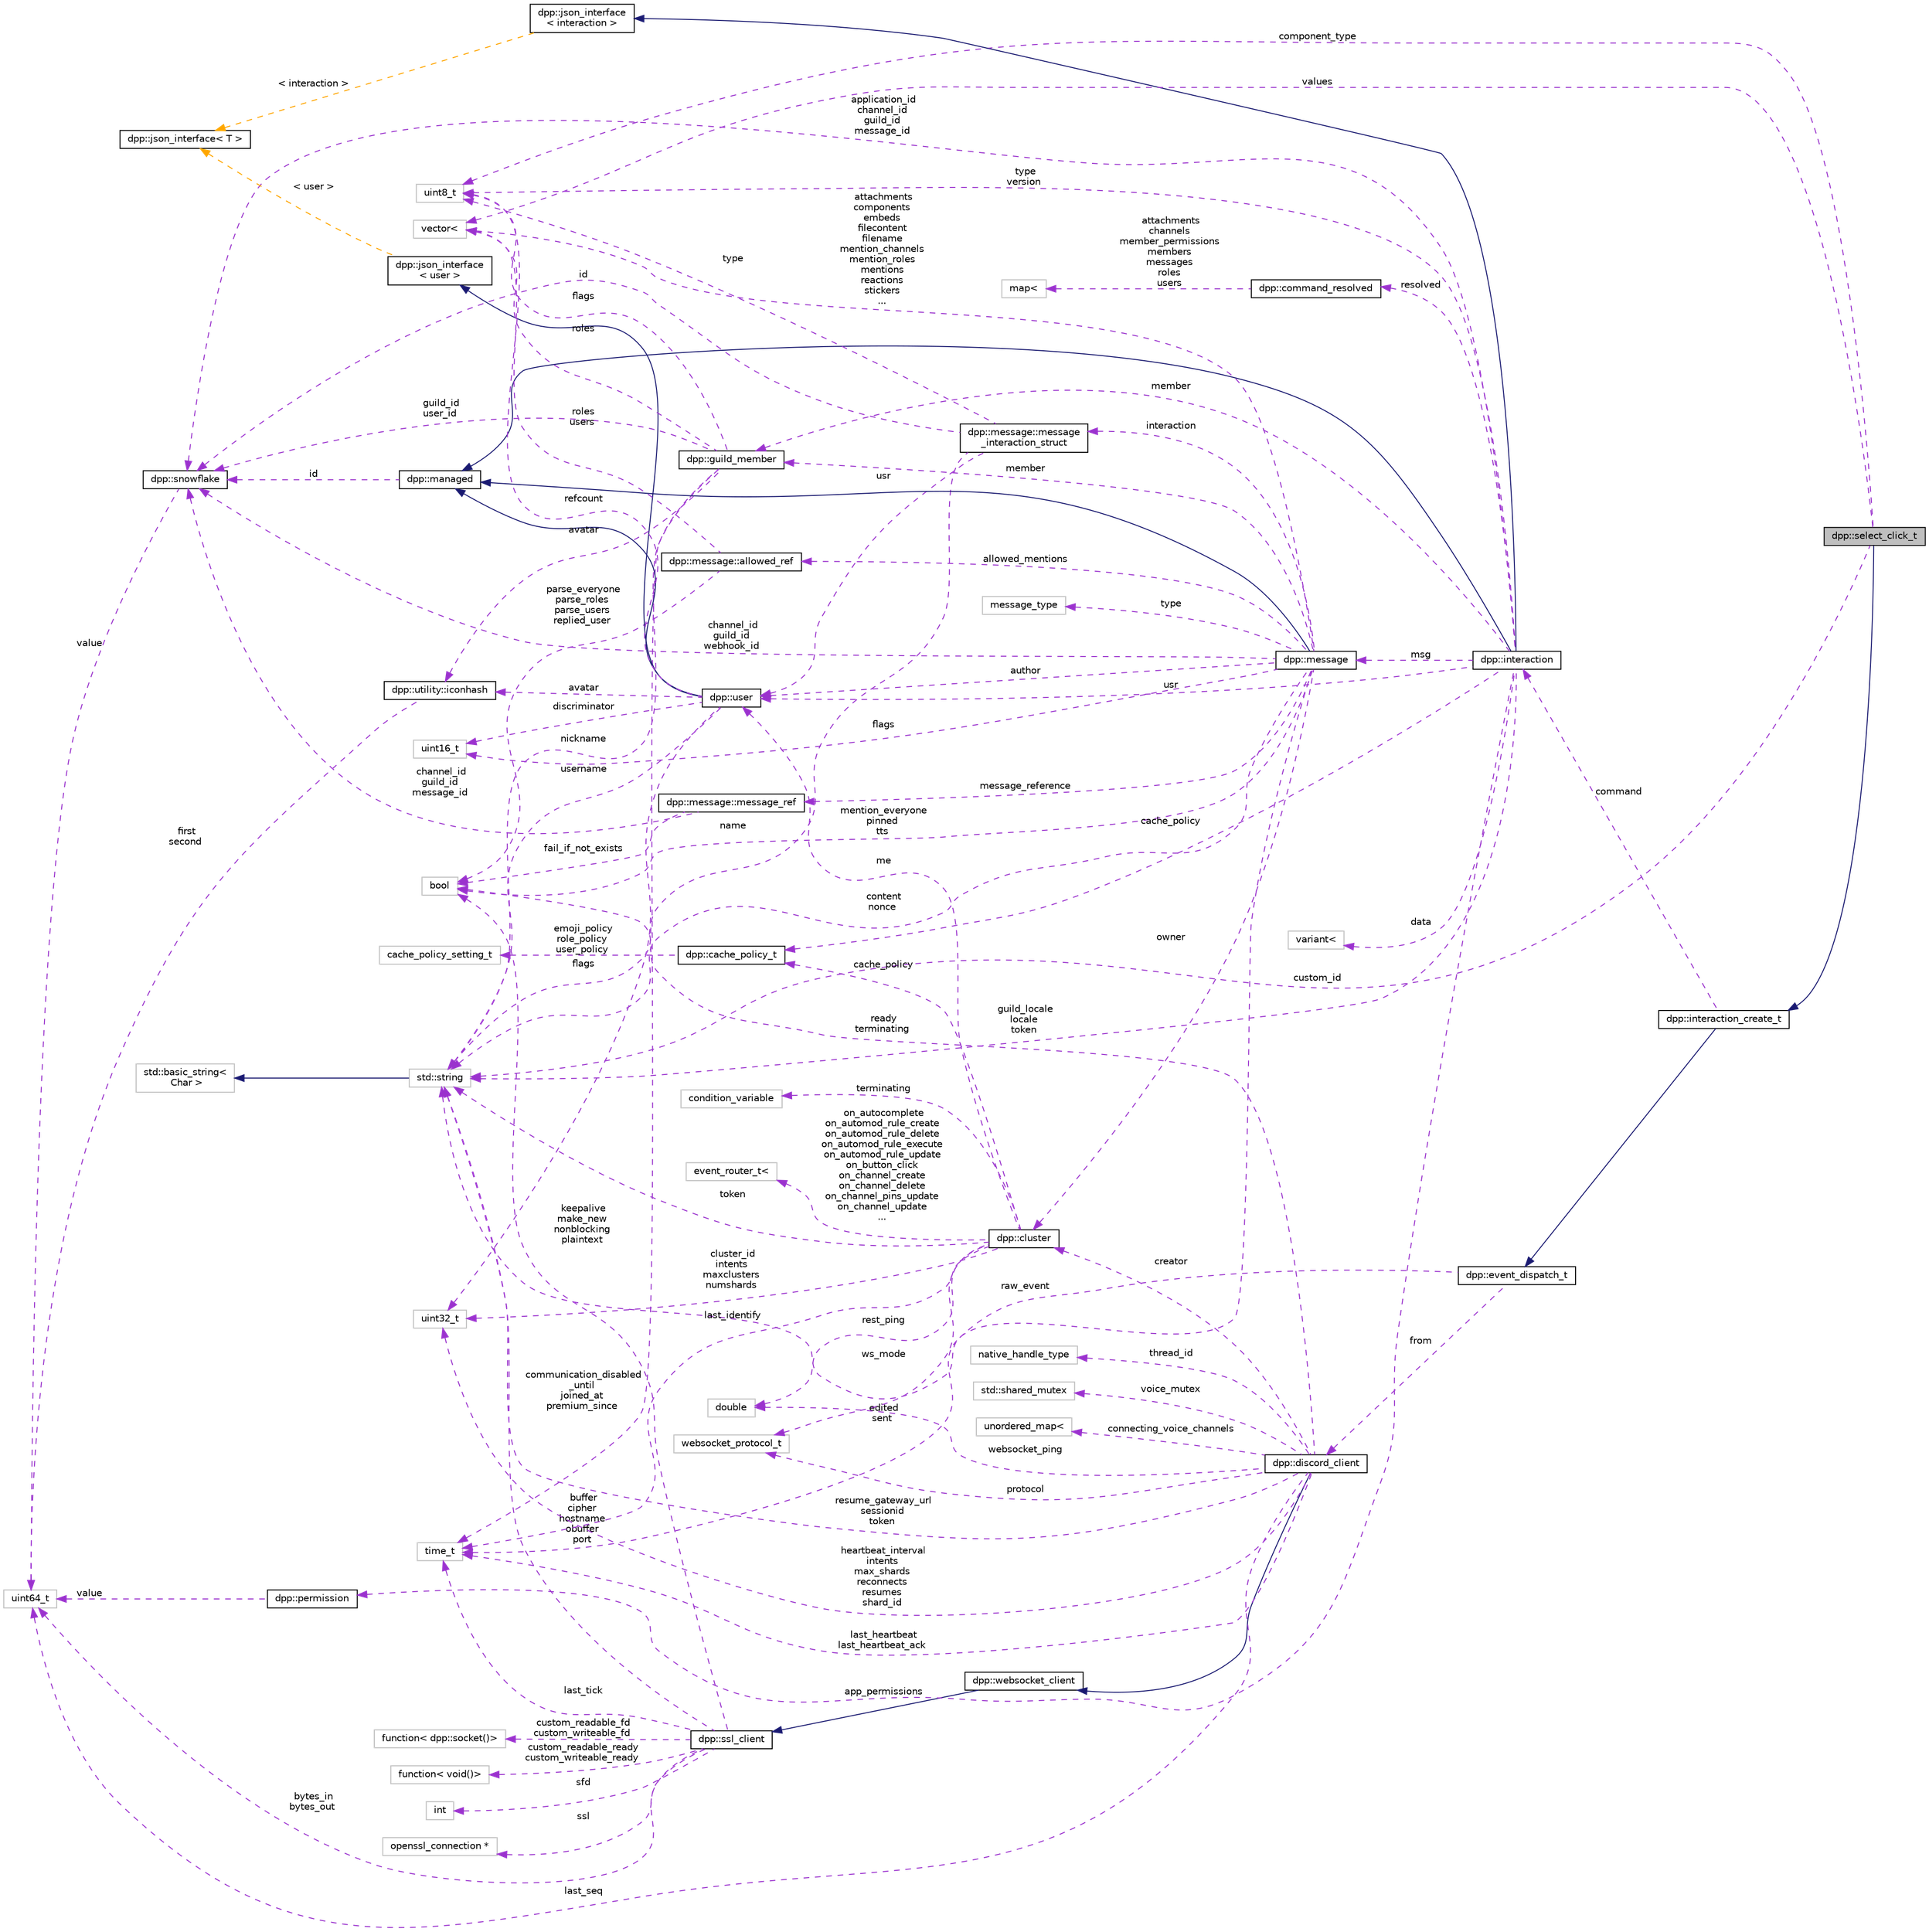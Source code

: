 digraph "dpp::select_click_t"
{
 // INTERACTIVE_SVG=YES
 // LATEX_PDF_SIZE
  bgcolor="transparent";
  edge [fontname="Helvetica",fontsize="10",labelfontname="Helvetica",labelfontsize="10"];
  node [fontname="Helvetica",fontsize="10",shape=record];
  rankdir="LR";
  Node1 [label="dpp::select_click_t",height=0.2,width=0.4,color="black", fillcolor="grey75", style="filled", fontcolor="black",tooltip="Click on select."];
  Node2 -> Node1 [dir="back",color="midnightblue",fontsize="10",style="solid",fontname="Helvetica"];
  Node2 [label="dpp::interaction_create_t",height=0.2,width=0.4,color="black",URL="$structdpp_1_1interaction__create__t.html",tooltip="Create interaction."];
  Node3 -> Node2 [dir="back",color="midnightblue",fontsize="10",style="solid",fontname="Helvetica"];
  Node3 [label="dpp::event_dispatch_t",height=0.2,width=0.4,color="black",URL="$structdpp_1_1event__dispatch__t.html",tooltip="Base event parameter struct. Each event you receive from the library will have its parameter derived ..."];
  Node4 -> Node3 [dir="back",color="darkorchid3",fontsize="10",style="dashed",label=" raw_event" ,fontname="Helvetica"];
  Node4 [label="std::string",height=0.2,width=0.4,color="grey75",tooltip=" "];
  Node5 -> Node4 [dir="back",color="midnightblue",fontsize="10",style="solid",fontname="Helvetica"];
  Node5 [label="std::basic_string\<\l Char \>",height=0.2,width=0.4,color="grey75",tooltip=" "];
  Node6 -> Node3 [dir="back",color="darkorchid3",fontsize="10",style="dashed",label=" from" ,fontname="Helvetica"];
  Node6 [label="dpp::discord_client",height=0.2,width=0.4,color="black",URL="$classdpp_1_1discord__client.html",tooltip="Implements a discord client. Each discord_client connects to one shard and derives from a websocket c..."];
  Node7 -> Node6 [dir="back",color="midnightblue",fontsize="10",style="solid",fontname="Helvetica"];
  Node7 [label="dpp::websocket_client",height=0.2,width=0.4,color="black",URL="$classdpp_1_1websocket__client.html",tooltip="Implements a websocket client based on the SSL client."];
  Node8 -> Node7 [dir="back",color="midnightblue",fontsize="10",style="solid",fontname="Helvetica"];
  Node8 [label="dpp::ssl_client",height=0.2,width=0.4,color="black",URL="$classdpp_1_1ssl__client.html",tooltip="Implements a simple non-blocking SSL stream client."];
  Node4 -> Node8 [dir="back",color="darkorchid3",fontsize="10",style="dashed",label=" buffer\ncipher\nhostname\nobuffer\nport" ,fontname="Helvetica"];
  Node9 -> Node8 [dir="back",color="darkorchid3",fontsize="10",style="dashed",label=" keepalive\nmake_new\nnonblocking\nplaintext" ,fontname="Helvetica"];
  Node9 [label="bool",height=0.2,width=0.4,color="grey75",tooltip=" "];
  Node10 -> Node8 [dir="back",color="darkorchid3",fontsize="10",style="dashed",label=" sfd" ,fontname="Helvetica"];
  Node10 [label="int",height=0.2,width=0.4,color="grey75",tooltip=" "];
  Node11 -> Node8 [dir="back",color="darkorchid3",fontsize="10",style="dashed",label=" ssl" ,fontname="Helvetica"];
  Node11 [label="openssl_connection *",height=0.2,width=0.4,color="grey75",tooltip=" "];
  Node12 -> Node8 [dir="back",color="darkorchid3",fontsize="10",style="dashed",label=" last_tick" ,fontname="Helvetica"];
  Node12 [label="time_t",height=0.2,width=0.4,color="grey75",tooltip=" "];
  Node13 -> Node8 [dir="back",color="darkorchid3",fontsize="10",style="dashed",label=" bytes_in\nbytes_out" ,fontname="Helvetica"];
  Node13 [label="uint64_t",height=0.2,width=0.4,color="grey75",tooltip=" "];
  Node14 -> Node8 [dir="back",color="darkorchid3",fontsize="10",style="dashed",label=" custom_readable_fd\ncustom_writeable_fd" ,fontname="Helvetica"];
  Node14 [label="function\< dpp::socket()\>",height=0.2,width=0.4,color="grey75",tooltip=" "];
  Node15 -> Node8 [dir="back",color="darkorchid3",fontsize="10",style="dashed",label=" custom_readable_ready\ncustom_writeable_ready" ,fontname="Helvetica"];
  Node15 [label="function\< void()\>",height=0.2,width=0.4,color="grey75",tooltip=" "];
  Node9 -> Node6 [dir="back",color="darkorchid3",fontsize="10",style="dashed",label=" ready\nterminating" ,fontname="Helvetica"];
  Node16 -> Node6 [dir="back",color="darkorchid3",fontsize="10",style="dashed",label=" creator" ,fontname="Helvetica"];
  Node16 [label="dpp::cluster",height=0.2,width=0.4,color="black",URL="$classdpp_1_1cluster.html",tooltip="The cluster class represents a group of shards and a command queue for sending and receiving commands..."];
  Node4 -> Node16 [dir="back",color="darkorchid3",fontsize="10",style="dashed",label=" token" ,fontname="Helvetica"];
  Node12 -> Node16 [dir="back",color="darkorchid3",fontsize="10",style="dashed",label=" last_identify" ,fontname="Helvetica"];
  Node17 -> Node16 [dir="back",color="darkorchid3",fontsize="10",style="dashed",label=" cluster_id\nintents\nmaxclusters\nnumshards" ,fontname="Helvetica"];
  Node17 [label="uint32_t",height=0.2,width=0.4,color="grey75",tooltip=" "];
  Node18 -> Node16 [dir="back",color="darkorchid3",fontsize="10",style="dashed",label=" rest_ping" ,fontname="Helvetica"];
  Node18 [label="double",height=0.2,width=0.4,color="grey75",tooltip=" "];
  Node19 -> Node16 [dir="back",color="darkorchid3",fontsize="10",style="dashed",label=" me" ,fontname="Helvetica"];
  Node19 [label="dpp::user",height=0.2,width=0.4,color="black",URL="$classdpp_1_1user.html",tooltip="Represents a user on discord. May or may not be a member of a dpp::guild."];
  Node20 -> Node19 [dir="back",color="midnightblue",fontsize="10",style="solid",fontname="Helvetica"];
  Node20 [label="dpp::managed",height=0.2,width=0.4,color="black",URL="$classdpp_1_1managed.html",tooltip="The managed class is the base class for various types that can be stored in a cache that are identifi..."];
  Node21 -> Node20 [dir="back",color="darkorchid3",fontsize="10",style="dashed",label=" id" ,fontname="Helvetica"];
  Node21 [label="dpp::snowflake",height=0.2,width=0.4,color="black",URL="$classdpp_1_1snowflake.html",tooltip="A container for a 64 bit unsigned value representing many things on discord. This value is known in d..."];
  Node13 -> Node21 [dir="back",color="darkorchid3",fontsize="10",style="dashed",label=" value" ,fontname="Helvetica"];
  Node22 -> Node19 [dir="back",color="midnightblue",fontsize="10",style="solid",fontname="Helvetica"];
  Node22 [label="dpp::json_interface\l\< user \>",height=0.2,width=0.4,color="black",URL="$structdpp_1_1json__interface.html",tooltip=" "];
  Node23 -> Node22 [dir="back",color="orange",fontsize="10",style="dashed",label=" \< user \>" ,fontname="Helvetica"];
  Node23 [label="dpp::json_interface\< T \>",height=0.2,width=0.4,color="black",URL="$structdpp_1_1json__interface.html",tooltip="Represents an interface for an object that can optionally implement functions for converting to and f..."];
  Node4 -> Node19 [dir="back",color="darkorchid3",fontsize="10",style="dashed",label=" username" ,fontname="Helvetica"];
  Node24 -> Node19 [dir="back",color="darkorchid3",fontsize="10",style="dashed",label=" avatar" ,fontname="Helvetica"];
  Node24 [label="dpp::utility::iconhash",height=0.2,width=0.4,color="black",URL="$structdpp_1_1utility_1_1iconhash.html",tooltip="Store a 128 bit icon hash (profile picture, server icon etc) as a 128 bit binary value made of two ui..."];
  Node13 -> Node24 [dir="back",color="darkorchid3",fontsize="10",style="dashed",label=" first\nsecond" ,fontname="Helvetica"];
  Node17 -> Node19 [dir="back",color="darkorchid3",fontsize="10",style="dashed",label=" flags" ,fontname="Helvetica"];
  Node25 -> Node19 [dir="back",color="darkorchid3",fontsize="10",style="dashed",label=" discriminator" ,fontname="Helvetica"];
  Node25 [label="uint16_t",height=0.2,width=0.4,color="grey75",tooltip=" "];
  Node26 -> Node19 [dir="back",color="darkorchid3",fontsize="10",style="dashed",label=" refcount" ,fontname="Helvetica"];
  Node26 [label="uint8_t",height=0.2,width=0.4,color="grey75",tooltip=" "];
  Node27 -> Node16 [dir="back",color="darkorchid3",fontsize="10",style="dashed",label=" cache_policy" ,fontname="Helvetica"];
  Node27 [label="dpp::cache_policy_t",height=0.2,width=0.4,color="black",URL="$structdpp_1_1cache__policy__t.html",tooltip="Represents the caching policy of the cluster."];
  Node28 -> Node27 [dir="back",color="darkorchid3",fontsize="10",style="dashed",label=" emoji_policy\nrole_policy\nuser_policy" ,fontname="Helvetica"];
  Node28 [label="cache_policy_setting_t",height=0.2,width=0.4,color="grey75",tooltip=" "];
  Node29 -> Node16 [dir="back",color="darkorchid3",fontsize="10",style="dashed",label=" ws_mode" ,fontname="Helvetica"];
  Node29 [label="websocket_protocol_t",height=0.2,width=0.4,color="grey75",tooltip=" "];
  Node30 -> Node16 [dir="back",color="darkorchid3",fontsize="10",style="dashed",label=" terminating" ,fontname="Helvetica"];
  Node30 [label="condition_variable",height=0.2,width=0.4,color="grey75",tooltip=" "];
  Node31 -> Node16 [dir="back",color="darkorchid3",fontsize="10",style="dashed",label=" on_autocomplete\non_automod_rule_create\non_automod_rule_delete\non_automod_rule_execute\non_automod_rule_update\non_button_click\non_channel_create\non_channel_delete\non_channel_pins_update\non_channel_update\n..." ,fontname="Helvetica"];
  Node31 [label="event_router_t\<",height=0.2,width=0.4,color="grey75",tooltip=" "];
  Node17 -> Node6 [dir="back",color="darkorchid3",fontsize="10",style="dashed",label=" heartbeat_interval\nintents\nmax_shards\nreconnects\nresumes\nshard_id" ,fontname="Helvetica"];
  Node12 -> Node6 [dir="back",color="darkorchid3",fontsize="10",style="dashed",label=" last_heartbeat\nlast_heartbeat_ack" ,fontname="Helvetica"];
  Node32 -> Node6 [dir="back",color="darkorchid3",fontsize="10",style="dashed",label=" thread_id" ,fontname="Helvetica"];
  Node32 [label="native_handle_type",height=0.2,width=0.4,color="grey75",tooltip=" "];
  Node13 -> Node6 [dir="back",color="darkorchid3",fontsize="10",style="dashed",label=" last_seq" ,fontname="Helvetica"];
  Node4 -> Node6 [dir="back",color="darkorchid3",fontsize="10",style="dashed",label=" resume_gateway_url\nsessionid\ntoken" ,fontname="Helvetica"];
  Node33 -> Node6 [dir="back",color="darkorchid3",fontsize="10",style="dashed",label=" voice_mutex" ,fontname="Helvetica"];
  Node33 [label="std::shared_mutex",height=0.2,width=0.4,color="grey75",tooltip=" "];
  Node18 -> Node6 [dir="back",color="darkorchid3",fontsize="10",style="dashed",label=" websocket_ping" ,fontname="Helvetica"];
  Node29 -> Node6 [dir="back",color="darkorchid3",fontsize="10",style="dashed",label=" protocol" ,fontname="Helvetica"];
  Node34 -> Node6 [dir="back",color="darkorchid3",fontsize="10",style="dashed",label=" connecting_voice_channels" ,fontname="Helvetica"];
  Node34 [label="unordered_map\<",height=0.2,width=0.4,color="grey75",tooltip=" "];
  Node35 -> Node2 [dir="back",color="darkorchid3",fontsize="10",style="dashed",label=" command" ,fontname="Helvetica"];
  Node35 [label="dpp::interaction",height=0.2,width=0.4,color="black",URL="$classdpp_1_1interaction.html",tooltip="An interaction represents a user running a command and arrives via the dpp::cluster::on_interaction_c..."];
  Node20 -> Node35 [dir="back",color="midnightblue",fontsize="10",style="solid",fontname="Helvetica"];
  Node36 -> Node35 [dir="back",color="midnightblue",fontsize="10",style="solid",fontname="Helvetica"];
  Node36 [label="dpp::json_interface\l\< interaction \>",height=0.2,width=0.4,color="black",URL="$structdpp_1_1json__interface.html",tooltip=" "];
  Node23 -> Node36 [dir="back",color="orange",fontsize="10",style="dashed",label=" \< interaction \>" ,fontname="Helvetica"];
  Node21 -> Node35 [dir="back",color="darkorchid3",fontsize="10",style="dashed",label=" application_id\nchannel_id\nguild_id\nmessage_id" ,fontname="Helvetica"];
  Node26 -> Node35 [dir="back",color="darkorchid3",fontsize="10",style="dashed",label=" type\nversion" ,fontname="Helvetica"];
  Node37 -> Node35 [dir="back",color="darkorchid3",fontsize="10",style="dashed",label=" data" ,fontname="Helvetica"];
  Node37 [label="variant\<",height=0.2,width=0.4,color="grey75",tooltip=" "];
  Node38 -> Node35 [dir="back",color="darkorchid3",fontsize="10",style="dashed",label=" app_permissions" ,fontname="Helvetica"];
  Node38 [label="dpp::permission",height=0.2,width=0.4,color="black",URL="$classdpp_1_1permission.html",tooltip="Represents a permission bitmask (refer to enum dpp::permissions) which are hold in an uint64_t."];
  Node13 -> Node38 [dir="back",color="darkorchid3",fontsize="10",style="dashed",label=" value" ,fontname="Helvetica"];
  Node39 -> Node35 [dir="back",color="darkorchid3",fontsize="10",style="dashed",label=" msg" ,fontname="Helvetica"];
  Node39 [label="dpp::message",height=0.2,width=0.4,color="black",URL="$structdpp_1_1message.html",tooltip="Represents messages sent and received on Discord."];
  Node20 -> Node39 [dir="back",color="midnightblue",fontsize="10",style="solid",fontname="Helvetica"];
  Node21 -> Node39 [dir="back",color="darkorchid3",fontsize="10",style="dashed",label=" channel_id\nguild_id\nwebhook_id" ,fontname="Helvetica"];
  Node19 -> Node39 [dir="back",color="darkorchid3",fontsize="10",style="dashed",label=" author" ,fontname="Helvetica"];
  Node40 -> Node39 [dir="back",color="darkorchid3",fontsize="10",style="dashed",label=" member" ,fontname="Helvetica"];
  Node40 [label="dpp::guild_member",height=0.2,width=0.4,color="black",URL="$classdpp_1_1guild__member.html",tooltip="Represents dpp::user membership upon a dpp::guild. This contains the user's nickname,..."];
  Node4 -> Node40 [dir="back",color="darkorchid3",fontsize="10",style="dashed",label=" nickname" ,fontname="Helvetica"];
  Node41 -> Node40 [dir="back",color="darkorchid3",fontsize="10",style="dashed",label=" roles" ,fontname="Helvetica"];
  Node41 [label="vector\<",height=0.2,width=0.4,color="grey75",tooltip=" "];
  Node21 -> Node40 [dir="back",color="darkorchid3",fontsize="10",style="dashed",label=" guild_id\nuser_id" ,fontname="Helvetica"];
  Node24 -> Node40 [dir="back",color="darkorchid3",fontsize="10",style="dashed",label=" avatar" ,fontname="Helvetica"];
  Node12 -> Node40 [dir="back",color="darkorchid3",fontsize="10",style="dashed",label=" communication_disabled\l_until\njoined_at\npremium_since" ,fontname="Helvetica"];
  Node26 -> Node40 [dir="back",color="darkorchid3",fontsize="10",style="dashed",label=" flags" ,fontname="Helvetica"];
  Node4 -> Node39 [dir="back",color="darkorchid3",fontsize="10",style="dashed",label=" content\nnonce" ,fontname="Helvetica"];
  Node41 -> Node39 [dir="back",color="darkorchid3",fontsize="10",style="dashed",label=" attachments\ncomponents\nembeds\nfilecontent\nfilename\nmention_channels\nmention_roles\nmentions\nreactions\nstickers\n..." ,fontname="Helvetica"];
  Node12 -> Node39 [dir="back",color="darkorchid3",fontsize="10",style="dashed",label=" edited\nsent" ,fontname="Helvetica"];
  Node42 -> Node39 [dir="back",color="darkorchid3",fontsize="10",style="dashed",label=" message_reference" ,fontname="Helvetica"];
  Node42 [label="dpp::message::message_ref",height=0.2,width=0.4,color="black",URL="$structdpp_1_1message_1_1message__ref.html",tooltip="Reference to another message, e.g. a reply."];
  Node21 -> Node42 [dir="back",color="darkorchid3",fontsize="10",style="dashed",label=" channel_id\nguild_id\nmessage_id" ,fontname="Helvetica"];
  Node9 -> Node42 [dir="back",color="darkorchid3",fontsize="10",style="dashed",label=" fail_if_not_exists" ,fontname="Helvetica"];
  Node43 -> Node39 [dir="back",color="darkorchid3",fontsize="10",style="dashed",label=" interaction" ,fontname="Helvetica"];
  Node43 [label="dpp::message::message\l_interaction_struct",height=0.2,width=0.4,color="black",URL="$structdpp_1_1message_1_1message__interaction__struct.html",tooltip="Reference to an interaction."];
  Node21 -> Node43 [dir="back",color="darkorchid3",fontsize="10",style="dashed",label=" id" ,fontname="Helvetica"];
  Node26 -> Node43 [dir="back",color="darkorchid3",fontsize="10",style="dashed",label=" type" ,fontname="Helvetica"];
  Node4 -> Node43 [dir="back",color="darkorchid3",fontsize="10",style="dashed",label=" name" ,fontname="Helvetica"];
  Node19 -> Node43 [dir="back",color="darkorchid3",fontsize="10",style="dashed",label=" usr" ,fontname="Helvetica"];
  Node44 -> Node39 [dir="back",color="darkorchid3",fontsize="10",style="dashed",label=" allowed_mentions" ,fontname="Helvetica"];
  Node44 [label="dpp::message::allowed_ref",height=0.2,width=0.4,color="black",URL="$structdpp_1_1message_1_1allowed__ref.html",tooltip="Allowed mentions details."];
  Node9 -> Node44 [dir="back",color="darkorchid3",fontsize="10",style="dashed",label=" parse_everyone\nparse_roles\nparse_users\nreplied_user" ,fontname="Helvetica"];
  Node41 -> Node44 [dir="back",color="darkorchid3",fontsize="10",style="dashed",label=" roles\nusers" ,fontname="Helvetica"];
  Node16 -> Node39 [dir="back",color="darkorchid3",fontsize="10",style="dashed",label=" owner" ,fontname="Helvetica"];
  Node45 -> Node39 [dir="back",color="darkorchid3",fontsize="10",style="dashed",label=" type" ,fontname="Helvetica"];
  Node45 [label="message_type",height=0.2,width=0.4,color="grey75",tooltip=" "];
  Node25 -> Node39 [dir="back",color="darkorchid3",fontsize="10",style="dashed",label=" flags" ,fontname="Helvetica"];
  Node9 -> Node39 [dir="back",color="darkorchid3",fontsize="10",style="dashed",label=" mention_everyone\npinned\ntts" ,fontname="Helvetica"];
  Node40 -> Node35 [dir="back",color="darkorchid3",fontsize="10",style="dashed",label=" member" ,fontname="Helvetica"];
  Node19 -> Node35 [dir="back",color="darkorchid3",fontsize="10",style="dashed",label=" usr" ,fontname="Helvetica"];
  Node4 -> Node35 [dir="back",color="darkorchid3",fontsize="10",style="dashed",label=" guild_locale\nlocale\ntoken" ,fontname="Helvetica"];
  Node46 -> Node35 [dir="back",color="darkorchid3",fontsize="10",style="dashed",label=" resolved" ,fontname="Helvetica"];
  Node46 [label="dpp::command_resolved",height=0.2,width=0.4,color="black",URL="$structdpp_1_1command__resolved.html",tooltip="Resolved snowflake ids to users, guild members, roles and channels."];
  Node47 -> Node46 [dir="back",color="darkorchid3",fontsize="10",style="dashed",label=" attachments\nchannels\nmember_permissions\nmembers\nmessages\nroles\nusers" ,fontname="Helvetica"];
  Node47 [label="map\<",height=0.2,width=0.4,color="grey75",tooltip=" "];
  Node27 -> Node35 [dir="back",color="darkorchid3",fontsize="10",style="dashed",label=" cache_policy" ,fontname="Helvetica"];
  Node4 -> Node1 [dir="back",color="darkorchid3",fontsize="10",style="dashed",label=" custom_id" ,fontname="Helvetica"];
  Node41 -> Node1 [dir="back",color="darkorchid3",fontsize="10",style="dashed",label=" values" ,fontname="Helvetica"];
  Node26 -> Node1 [dir="back",color="darkorchid3",fontsize="10",style="dashed",label=" component_type" ,fontname="Helvetica"];
}
